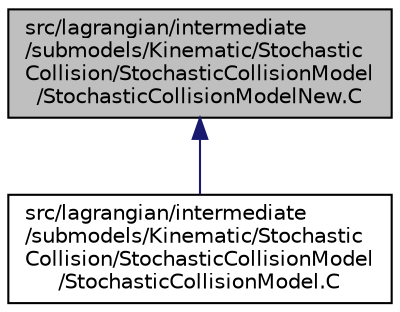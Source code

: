 digraph "src/lagrangian/intermediate/submodels/Kinematic/StochasticCollision/StochasticCollisionModel/StochasticCollisionModelNew.C"
{
  bgcolor="transparent";
  edge [fontname="Helvetica",fontsize="10",labelfontname="Helvetica",labelfontsize="10"];
  node [fontname="Helvetica",fontsize="10",shape=record];
  Node1 [label="src/lagrangian/intermediate\l/submodels/Kinematic/Stochastic\lCollision/StochasticCollisionModel\l/StochasticCollisionModelNew.C",height=0.2,width=0.4,color="black", fillcolor="grey75", style="filled" fontcolor="black"];
  Node1 -> Node2 [dir="back",color="midnightblue",fontsize="10",style="solid",fontname="Helvetica"];
  Node2 [label="src/lagrangian/intermediate\l/submodels/Kinematic/Stochastic\lCollision/StochasticCollisionModel\l/StochasticCollisionModel.C",height=0.2,width=0.4,color="black",URL="$StochasticCollisionModel_8C.html"];
}

